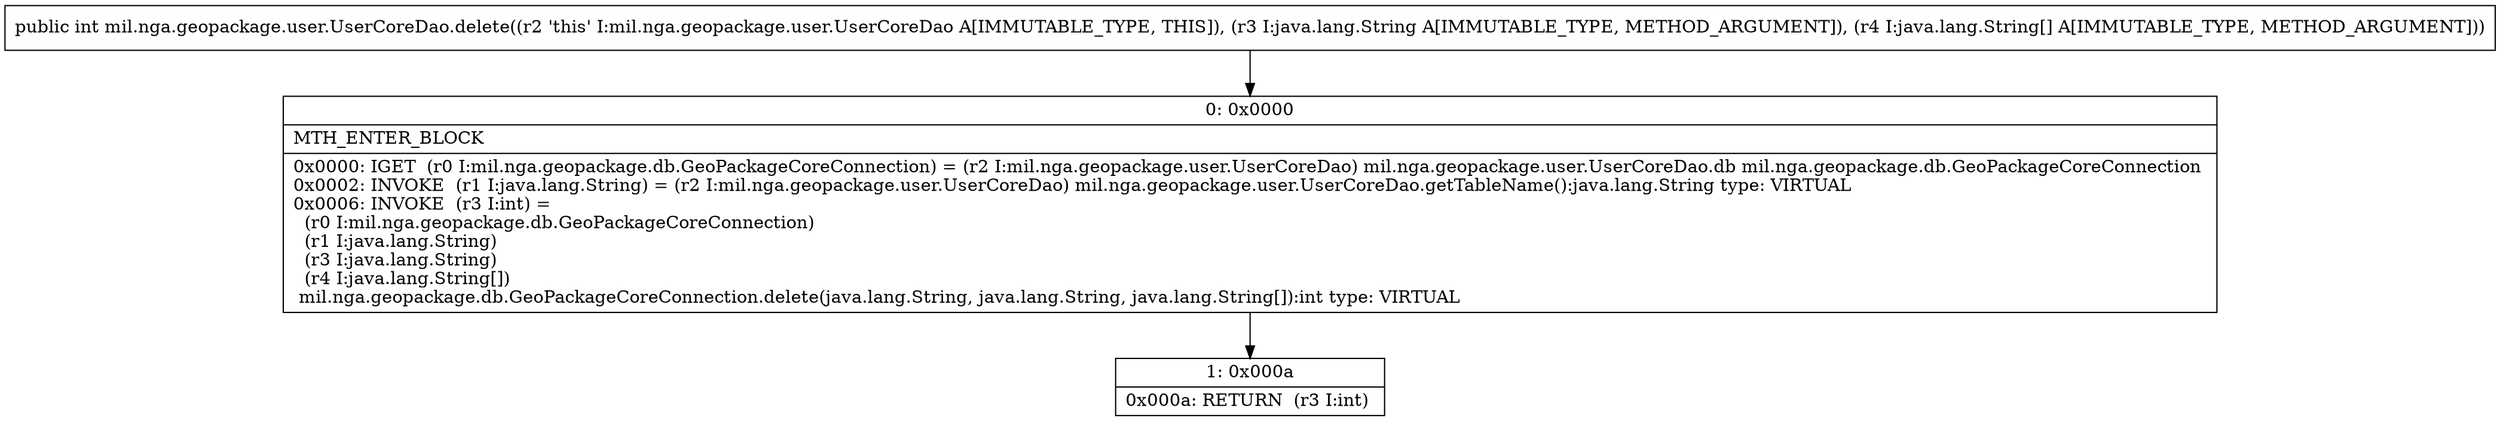 digraph "CFG formil.nga.geopackage.user.UserCoreDao.delete(Ljava\/lang\/String;[Ljava\/lang\/String;)I" {
Node_0 [shape=record,label="{0\:\ 0x0000|MTH_ENTER_BLOCK\l|0x0000: IGET  (r0 I:mil.nga.geopackage.db.GeoPackageCoreConnection) = (r2 I:mil.nga.geopackage.user.UserCoreDao) mil.nga.geopackage.user.UserCoreDao.db mil.nga.geopackage.db.GeoPackageCoreConnection \l0x0002: INVOKE  (r1 I:java.lang.String) = (r2 I:mil.nga.geopackage.user.UserCoreDao) mil.nga.geopackage.user.UserCoreDao.getTableName():java.lang.String type: VIRTUAL \l0x0006: INVOKE  (r3 I:int) = \l  (r0 I:mil.nga.geopackage.db.GeoPackageCoreConnection)\l  (r1 I:java.lang.String)\l  (r3 I:java.lang.String)\l  (r4 I:java.lang.String[])\l mil.nga.geopackage.db.GeoPackageCoreConnection.delete(java.lang.String, java.lang.String, java.lang.String[]):int type: VIRTUAL \l}"];
Node_1 [shape=record,label="{1\:\ 0x000a|0x000a: RETURN  (r3 I:int) \l}"];
MethodNode[shape=record,label="{public int mil.nga.geopackage.user.UserCoreDao.delete((r2 'this' I:mil.nga.geopackage.user.UserCoreDao A[IMMUTABLE_TYPE, THIS]), (r3 I:java.lang.String A[IMMUTABLE_TYPE, METHOD_ARGUMENT]), (r4 I:java.lang.String[] A[IMMUTABLE_TYPE, METHOD_ARGUMENT])) }"];
MethodNode -> Node_0;
Node_0 -> Node_1;
}

